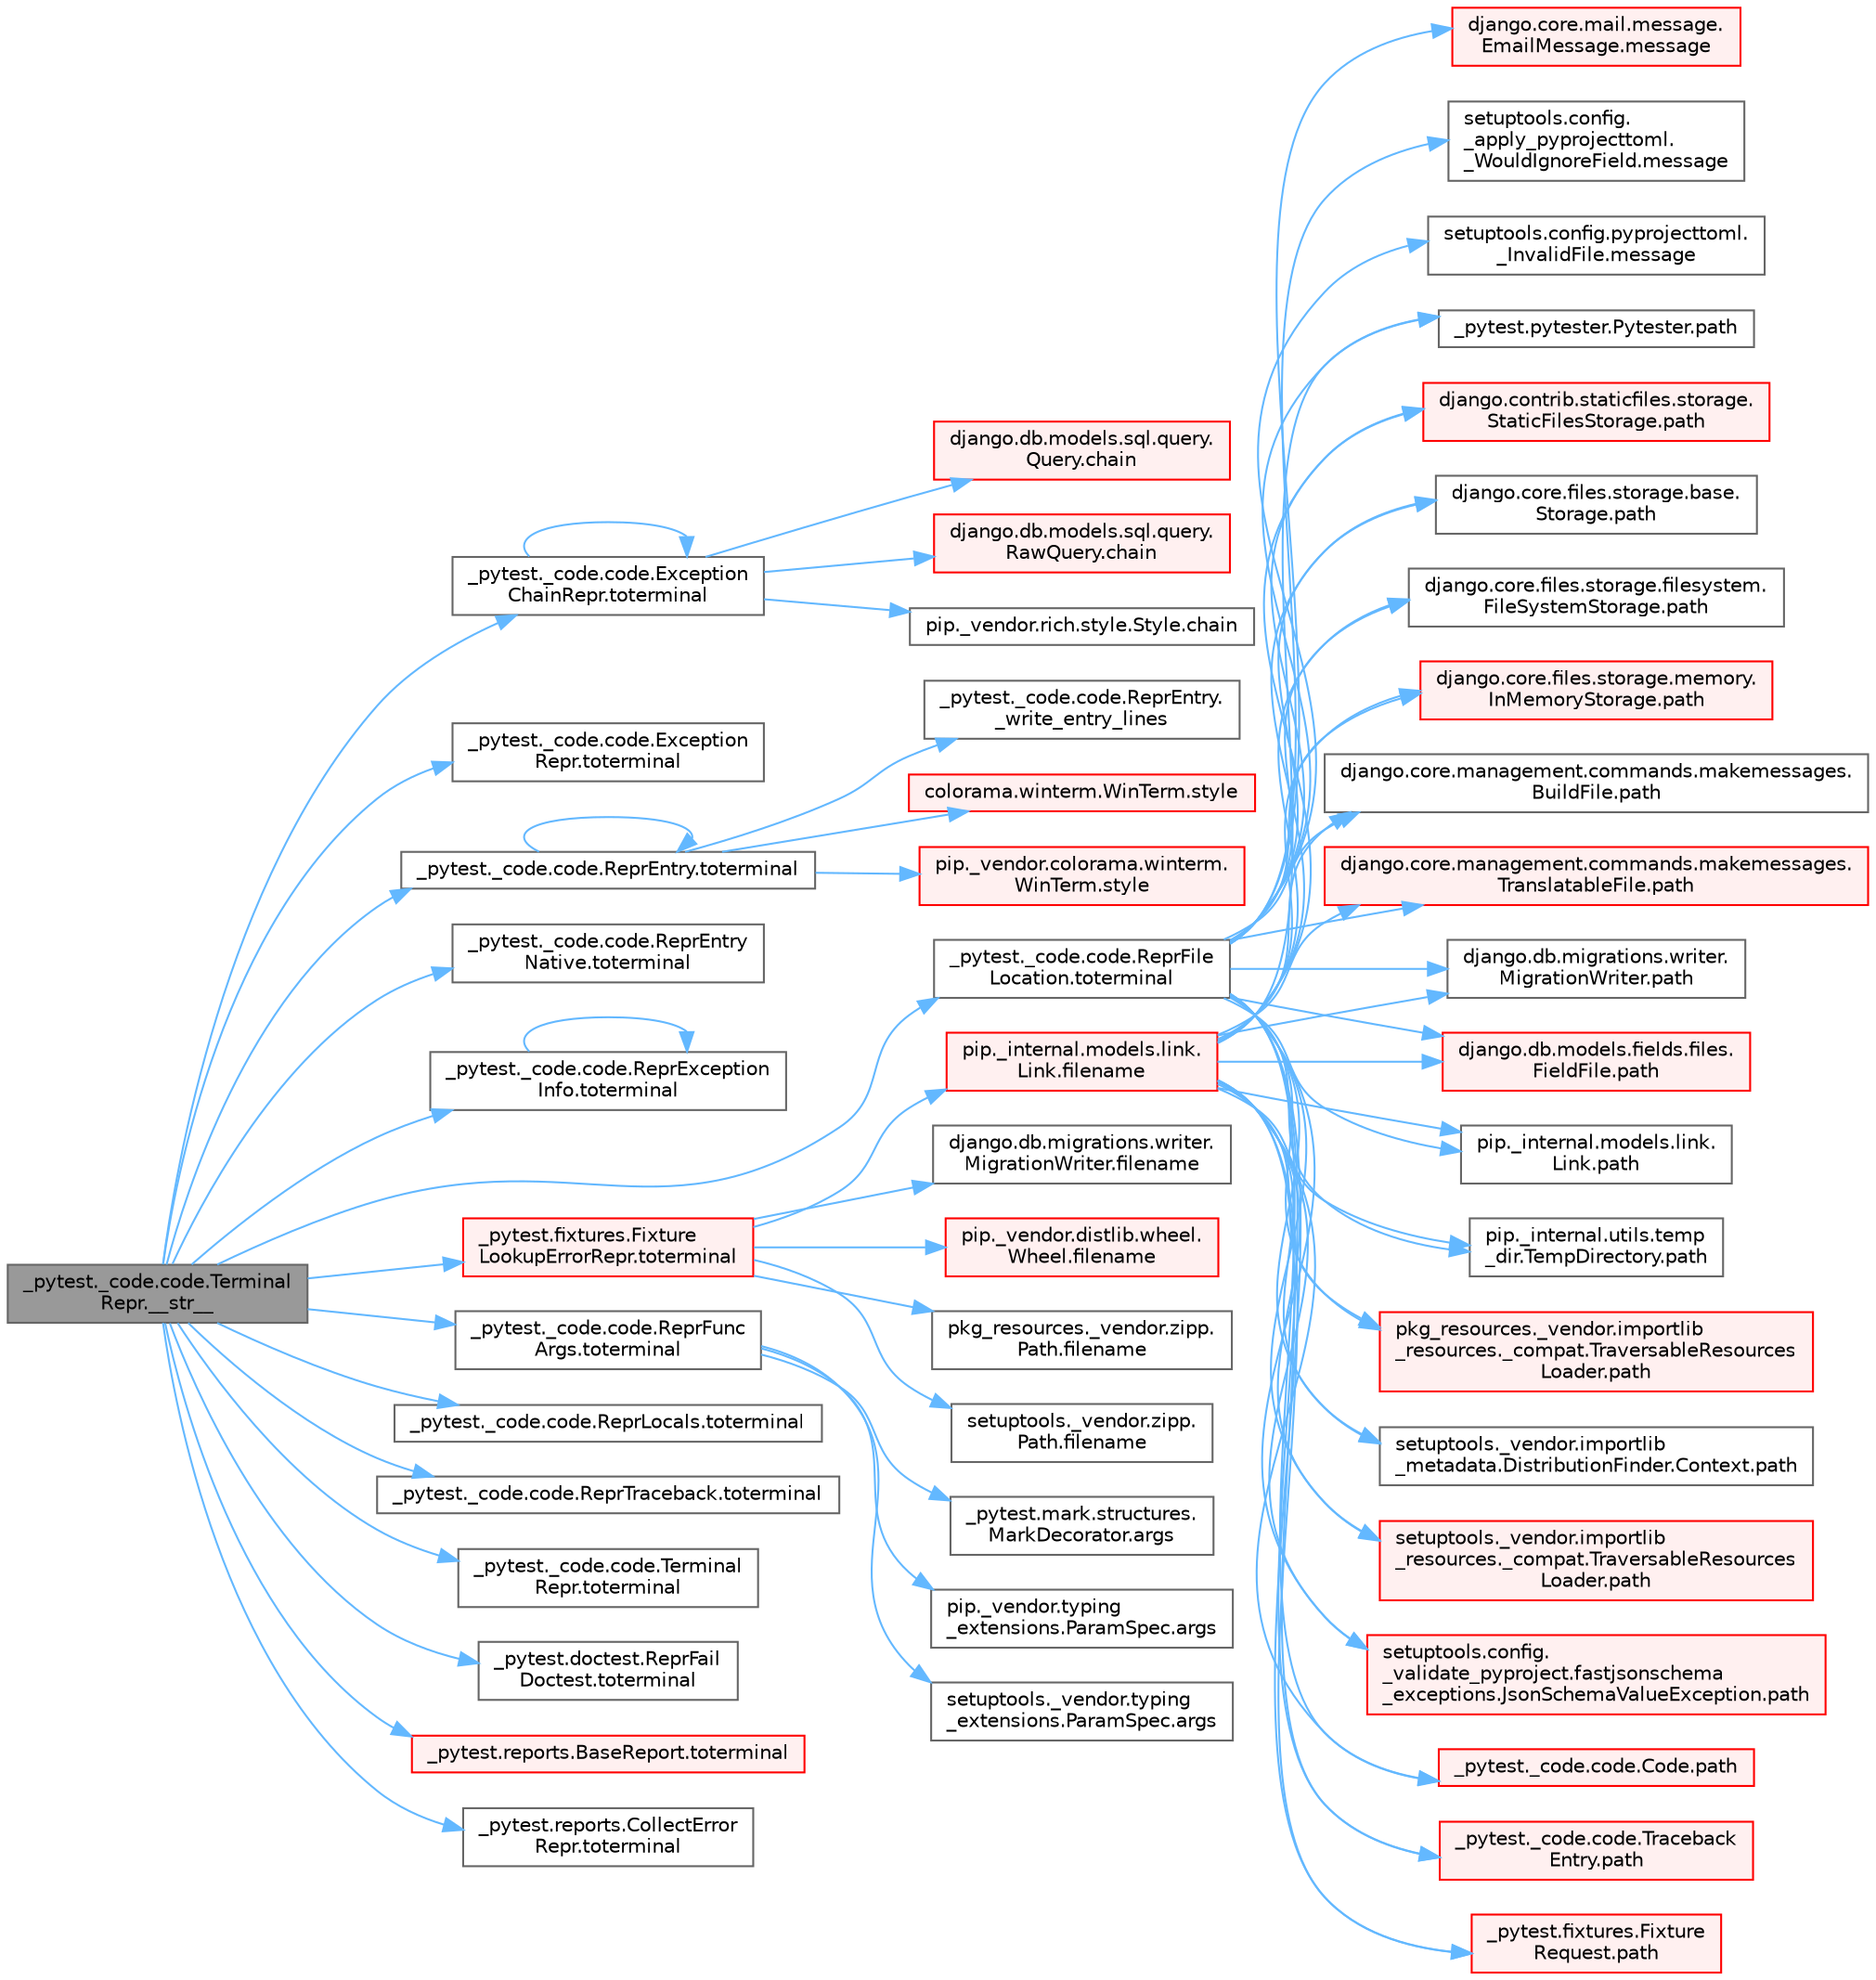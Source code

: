digraph "_pytest._code.code.TerminalRepr.__str__"
{
 // LATEX_PDF_SIZE
  bgcolor="transparent";
  edge [fontname=Helvetica,fontsize=10,labelfontname=Helvetica,labelfontsize=10];
  node [fontname=Helvetica,fontsize=10,shape=box,height=0.2,width=0.4];
  rankdir="LR";
  Node1 [id="Node000001",label="_pytest._code.code.Terminal\lRepr.__str__",height=0.2,width=0.4,color="gray40", fillcolor="grey60", style="filled", fontcolor="black",tooltip=" "];
  Node1 -> Node2 [id="edge1_Node000001_Node000002",color="steelblue1",style="solid",tooltip=" "];
  Node2 [id="Node000002",label="_pytest._code.code.Exception\lChainRepr.toterminal",height=0.2,width=0.4,color="grey40", fillcolor="white", style="filled",URL="$class__pytest_1_1__code_1_1code_1_1_exception_chain_repr.html#a595b08b3e37ea5f0a64f38a3d557f389",tooltip=" "];
  Node2 -> Node3 [id="edge2_Node000002_Node000003",color="steelblue1",style="solid",tooltip=" "];
  Node3 [id="Node000003",label="django.db.models.sql.query.\lQuery.chain",height=0.2,width=0.4,color="red", fillcolor="#FFF0F0", style="filled",URL="$classdjango_1_1db_1_1models_1_1sql_1_1query_1_1_query.html#aa3fe5320676d05bc24bd69dcfc785a8f",tooltip=" "];
  Node2 -> Node4528 [id="edge3_Node000002_Node004528",color="steelblue1",style="solid",tooltip=" "];
  Node4528 [id="Node004528",label="django.db.models.sql.query.\lRawQuery.chain",height=0.2,width=0.4,color="red", fillcolor="#FFF0F0", style="filled",URL="$classdjango_1_1db_1_1models_1_1sql_1_1query_1_1_raw_query.html#a7fe9f8502e3420c0378f6edce01aa68b",tooltip=" "];
  Node2 -> Node4529 [id="edge4_Node000002_Node004529",color="steelblue1",style="solid",tooltip=" "];
  Node4529 [id="Node004529",label="pip._vendor.rich.style.Style.chain",height=0.2,width=0.4,color="grey40", fillcolor="white", style="filled",URL="$classpip_1_1__vendor_1_1rich_1_1style_1_1_style.html#a4d6bea6418f743ea92eaa62443a16349",tooltip=" "];
  Node2 -> Node2 [id="edge5_Node000002_Node000002",color="steelblue1",style="solid",tooltip=" "];
  Node1 -> Node4530 [id="edge6_Node000001_Node004530",color="steelblue1",style="solid",tooltip=" "];
  Node4530 [id="Node004530",label="_pytest._code.code.Exception\lRepr.toterminal",height=0.2,width=0.4,color="grey40", fillcolor="white", style="filled",URL="$class__pytest_1_1__code_1_1code_1_1_exception_repr.html#ac1aed6e000876c9cadeaaf6a6cacc446",tooltip=" "];
  Node1 -> Node4531 [id="edge7_Node000001_Node004531",color="steelblue1",style="solid",tooltip=" "];
  Node4531 [id="Node004531",label="_pytest._code.code.ReprEntry.toterminal",height=0.2,width=0.4,color="grey40", fillcolor="white", style="filled",URL="$class__pytest_1_1__code_1_1code_1_1_repr_entry.html#ac79ee61032d07453fbb52e4de2db9997",tooltip=" "];
  Node4531 -> Node4532 [id="edge8_Node004531_Node004532",color="steelblue1",style="solid",tooltip=" "];
  Node4532 [id="Node004532",label="_pytest._code.code.ReprEntry.\l_write_entry_lines",height=0.2,width=0.4,color="grey40", fillcolor="white", style="filled",URL="$class__pytest_1_1__code_1_1code_1_1_repr_entry.html#a28e2f76e464e35d76f304926a3d03cbf",tooltip=" "];
  Node4531 -> Node286 [id="edge9_Node004531_Node000286",color="steelblue1",style="solid",tooltip=" "];
  Node286 [id="Node000286",label="colorama.winterm.WinTerm.style",height=0.2,width=0.4,color="red", fillcolor="#FFF0F0", style="filled",URL="$classcolorama_1_1winterm_1_1_win_term.html#a506343ed97737721f4046d5e741a8b2c",tooltip=" "];
  Node4531 -> Node291 [id="edge10_Node004531_Node000291",color="steelblue1",style="solid",tooltip=" "];
  Node291 [id="Node000291",label="pip._vendor.colorama.winterm.\lWinTerm.style",height=0.2,width=0.4,color="red", fillcolor="#FFF0F0", style="filled",URL="$classpip_1_1__vendor_1_1colorama_1_1winterm_1_1_win_term.html#a942dc25f8c2ec982d2ff799ec02ec593",tooltip=" "];
  Node4531 -> Node4531 [id="edge11_Node004531_Node004531",color="steelblue1",style="solid",tooltip=" "];
  Node1 -> Node4533 [id="edge12_Node000001_Node004533",color="steelblue1",style="solid",tooltip=" "];
  Node4533 [id="Node004533",label="_pytest._code.code.ReprEntry\lNative.toterminal",height=0.2,width=0.4,color="grey40", fillcolor="white", style="filled",URL="$class__pytest_1_1__code_1_1code_1_1_repr_entry_native.html#a43a202d2aac1b20d2187983b4667f42b",tooltip=" "];
  Node1 -> Node4534 [id="edge13_Node000001_Node004534",color="steelblue1",style="solid",tooltip=" "];
  Node4534 [id="Node004534",label="_pytest._code.code.ReprException\lInfo.toterminal",height=0.2,width=0.4,color="grey40", fillcolor="white", style="filled",URL="$class__pytest_1_1__code_1_1code_1_1_repr_exception_info.html#abbeda511d7e085d7f7afc70cdeae684b",tooltip=" "];
  Node4534 -> Node4534 [id="edge14_Node004534_Node004534",color="steelblue1",style="solid",tooltip=" "];
  Node1 -> Node4535 [id="edge15_Node000001_Node004535",color="steelblue1",style="solid",tooltip=" "];
  Node4535 [id="Node004535",label="_pytest._code.code.ReprFile\lLocation.toterminal",height=0.2,width=0.4,color="grey40", fillcolor="white", style="filled",URL="$class__pytest_1_1__code_1_1code_1_1_repr_file_location.html#a24c0b41aff9ce336d0e7b48d95f782ee",tooltip=" "];
  Node4535 -> Node2040 [id="edge16_Node004535_Node002040",color="steelblue1",style="solid",tooltip=" "];
  Node2040 [id="Node002040",label="django.core.mail.message.\lEmailMessage.message",height=0.2,width=0.4,color="red", fillcolor="#FFF0F0", style="filled",URL="$classdjango_1_1core_1_1mail_1_1message_1_1_email_message.html#abb0f7b60b3f05b0d374e0d91fc1aa42e",tooltip=" "];
  Node4535 -> Node2056 [id="edge17_Node004535_Node002056",color="steelblue1",style="solid",tooltip=" "];
  Node2056 [id="Node002056",label="setuptools.config.\l_apply_pyprojecttoml.\l_WouldIgnoreField.message",height=0.2,width=0.4,color="grey40", fillcolor="white", style="filled",URL="$classsetuptools_1_1config_1_1__apply__pyprojecttoml_1_1___would_ignore_field.html#a13c1153a032ef35111d6472bbb22dcca",tooltip=" "];
  Node4535 -> Node2057 [id="edge18_Node004535_Node002057",color="steelblue1",style="solid",tooltip=" "];
  Node2057 [id="Node002057",label="setuptools.config.pyprojecttoml.\l_InvalidFile.message",height=0.2,width=0.4,color="grey40", fillcolor="white", style="filled",URL="$classsetuptools_1_1config_1_1pyprojecttoml_1_1___invalid_file.html#a398e369e4a13ceb94b9688aa81173c90",tooltip=" "];
  Node4535 -> Node432 [id="edge19_Node004535_Node000432",color="steelblue1",style="solid",tooltip=" "];
  Node432 [id="Node000432",label="_pytest._code.code.Code.path",height=0.2,width=0.4,color="red", fillcolor="#FFF0F0", style="filled",URL="$class__pytest_1_1__code_1_1code_1_1_code.html#a1dae55e90750fe77c7517f806a14d864",tooltip=" "];
  Node4535 -> Node433 [id="edge20_Node004535_Node000433",color="steelblue1",style="solid",tooltip=" "];
  Node433 [id="Node000433",label="_pytest._code.code.Traceback\lEntry.path",height=0.2,width=0.4,color="red", fillcolor="#FFF0F0", style="filled",URL="$class__pytest_1_1__code_1_1code_1_1_traceback_entry.html#a5a88b9ae4623733566450a9e7d8387c0",tooltip=" "];
  Node4535 -> Node434 [id="edge21_Node004535_Node000434",color="steelblue1",style="solid",tooltip=" "];
  Node434 [id="Node000434",label="_pytest.fixtures.Fixture\lRequest.path",height=0.2,width=0.4,color="red", fillcolor="#FFF0F0", style="filled",URL="$class__pytest_1_1fixtures_1_1_fixture_request.html#a6f6db59812d121b54cd67d5e434e1451",tooltip=" "];
  Node4535 -> Node440 [id="edge22_Node004535_Node000440",color="steelblue1",style="solid",tooltip=" "];
  Node440 [id="Node000440",label="_pytest.pytester.Pytester.path",height=0.2,width=0.4,color="grey40", fillcolor="white", style="filled",URL="$class__pytest_1_1pytester_1_1_pytester.html#a403c804f74a87f5e5705774fa896cc1f",tooltip=" "];
  Node4535 -> Node441 [id="edge23_Node004535_Node000441",color="steelblue1",style="solid",tooltip=" "];
  Node441 [id="Node000441",label="django.contrib.staticfiles.storage.\lStaticFilesStorage.path",height=0.2,width=0.4,color="red", fillcolor="#FFF0F0", style="filled",URL="$classdjango_1_1contrib_1_1staticfiles_1_1storage_1_1_static_files_storage.html#a4e96cc92fbde7423d1b74f3a50fc0bf6",tooltip=" "];
  Node4535 -> Node585 [id="edge24_Node004535_Node000585",color="steelblue1",style="solid",tooltip=" "];
  Node585 [id="Node000585",label="django.core.files.storage.base.\lStorage.path",height=0.2,width=0.4,color="grey40", fillcolor="white", style="filled",URL="$classdjango_1_1core_1_1files_1_1storage_1_1base_1_1_storage.html#a9be8d49a55131dbbab2c5fd57f7e772c",tooltip=" "];
  Node4535 -> Node586 [id="edge25_Node004535_Node000586",color="steelblue1",style="solid",tooltip=" "];
  Node586 [id="Node000586",label="django.core.files.storage.filesystem.\lFileSystemStorage.path",height=0.2,width=0.4,color="grey40", fillcolor="white", style="filled",URL="$classdjango_1_1core_1_1files_1_1storage_1_1filesystem_1_1_file_system_storage.html#abf8a7e88eedec3e1b2ea965cc0858d17",tooltip=" "];
  Node4535 -> Node587 [id="edge26_Node004535_Node000587",color="steelblue1",style="solid",tooltip=" "];
  Node587 [id="Node000587",label="django.core.files.storage.memory.\lInMemoryStorage.path",height=0.2,width=0.4,color="red", fillcolor="#FFF0F0", style="filled",URL="$classdjango_1_1core_1_1files_1_1storage_1_1memory_1_1_in_memory_storage.html#a466c8e28fd11839318d2e4454b8ef89f",tooltip=" "];
  Node4535 -> Node591 [id="edge27_Node004535_Node000591",color="steelblue1",style="solid",tooltip=" "];
  Node591 [id="Node000591",label="django.core.management.commands.makemessages.\lBuildFile.path",height=0.2,width=0.4,color="grey40", fillcolor="white", style="filled",URL="$classdjango_1_1core_1_1management_1_1commands_1_1makemessages_1_1_build_file.html#ac06388718e902543bc00a7c6565105fc",tooltip=" "];
  Node4535 -> Node592 [id="edge28_Node004535_Node000592",color="steelblue1",style="solid",tooltip=" "];
  Node592 [id="Node000592",label="django.core.management.commands.makemessages.\lTranslatableFile.path",height=0.2,width=0.4,color="red", fillcolor="#FFF0F0", style="filled",URL="$classdjango_1_1core_1_1management_1_1commands_1_1makemessages_1_1_translatable_file.html#ad851d5e6b8a65f5915ccfd4a30fb8026",tooltip=" "];
  Node4535 -> Node593 [id="edge29_Node004535_Node000593",color="steelblue1",style="solid",tooltip=" "];
  Node593 [id="Node000593",label="django.db.migrations.writer.\lMigrationWriter.path",height=0.2,width=0.4,color="grey40", fillcolor="white", style="filled",URL="$classdjango_1_1db_1_1migrations_1_1writer_1_1_migration_writer.html#a45469d67e8f80996c982470d36136184",tooltip=" "];
  Node4535 -> Node594 [id="edge30_Node004535_Node000594",color="steelblue1",style="solid",tooltip=" "];
  Node594 [id="Node000594",label="django.db.models.fields.files.\lFieldFile.path",height=0.2,width=0.4,color="red", fillcolor="#FFF0F0", style="filled",URL="$classdjango_1_1db_1_1models_1_1fields_1_1files_1_1_field_file.html#ae91c4ed0643fb9bd8959d0db8eb44f80",tooltip=" "];
  Node4535 -> Node1161 [id="edge31_Node004535_Node001161",color="steelblue1",style="solid",tooltip=" "];
  Node1161 [id="Node001161",label="pip._internal.models.link.\lLink.path",height=0.2,width=0.4,color="grey40", fillcolor="white", style="filled",URL="$classpip_1_1__internal_1_1models_1_1link_1_1_link.html#a30f454216dcb615e3ed986238490f180",tooltip=" "];
  Node4535 -> Node1162 [id="edge32_Node004535_Node001162",color="steelblue1",style="solid",tooltip=" "];
  Node1162 [id="Node001162",label="pip._internal.utils.temp\l_dir.TempDirectory.path",height=0.2,width=0.4,color="grey40", fillcolor="white", style="filled",URL="$classpip_1_1__internal_1_1utils_1_1temp__dir_1_1_temp_directory.html#afe6b2d95c070c6570957de5696ff3a6e",tooltip=" "];
  Node4535 -> Node1163 [id="edge33_Node004535_Node001163",color="steelblue1",style="solid",tooltip=" "];
  Node1163 [id="Node001163",label="pkg_resources._vendor.importlib\l_resources._compat.TraversableResources\lLoader.path",height=0.2,width=0.4,color="red", fillcolor="#FFF0F0", style="filled",URL="$classpkg__resources_1_1__vendor_1_1importlib__resources_1_1__compat_1_1_traversable_resources_loader.html#acfc17872a53cbe02f6c34eda2bb162f2",tooltip=" "];
  Node4535 -> Node1165 [id="edge34_Node004535_Node001165",color="steelblue1",style="solid",tooltip=" "];
  Node1165 [id="Node001165",label="setuptools._vendor.importlib\l_metadata.DistributionFinder.Context.path",height=0.2,width=0.4,color="grey40", fillcolor="white", style="filled",URL="$classsetuptools_1_1__vendor_1_1importlib__metadata_1_1_distribution_finder_1_1_context.html#a84a429ddce40738ea5c0edb53799ee8d",tooltip=" "];
  Node4535 -> Node1166 [id="edge35_Node004535_Node001166",color="steelblue1",style="solid",tooltip=" "];
  Node1166 [id="Node001166",label="setuptools._vendor.importlib\l_resources._compat.TraversableResources\lLoader.path",height=0.2,width=0.4,color="red", fillcolor="#FFF0F0", style="filled",URL="$classsetuptools_1_1__vendor_1_1importlib__resources_1_1__compat_1_1_traversable_resources_loader.html#a9b9cf5b6723d48f7a779b6ae71d53699",tooltip=" "];
  Node4535 -> Node1167 [id="edge36_Node004535_Node001167",color="steelblue1",style="solid",tooltip=" "];
  Node1167 [id="Node001167",label="setuptools.config.\l_validate_pyproject.fastjsonschema\l_exceptions.JsonSchemaValueException.path",height=0.2,width=0.4,color="red", fillcolor="#FFF0F0", style="filled",URL="$classsetuptools_1_1config_1_1__validate__pyproject_1_1fastjsonschema__exceptions_1_1_json_schema_value_exception.html#a59179b3d1dc16c7087530bbc10bcf857",tooltip=" "];
  Node1 -> Node4536 [id="edge37_Node000001_Node004536",color="steelblue1",style="solid",tooltip=" "];
  Node4536 [id="Node004536",label="_pytest._code.code.ReprFunc\lArgs.toterminal",height=0.2,width=0.4,color="grey40", fillcolor="white", style="filled",URL="$class__pytest_1_1__code_1_1code_1_1_repr_func_args.html#aaae7cf371f090dea9355761e6a768c4d",tooltip=" "];
  Node4536 -> Node399 [id="edge38_Node004536_Node000399",color="steelblue1",style="solid",tooltip=" "];
  Node399 [id="Node000399",label="_pytest.mark.structures.\lMarkDecorator.args",height=0.2,width=0.4,color="grey40", fillcolor="white", style="filled",URL="$class__pytest_1_1mark_1_1structures_1_1_mark_decorator.html#ab4999c45eec5ddbd26d29a7b58faca6b",tooltip=" "];
  Node4536 -> Node400 [id="edge39_Node004536_Node000400",color="steelblue1",style="solid",tooltip=" "];
  Node400 [id="Node000400",label="pip._vendor.typing\l_extensions.ParamSpec.args",height=0.2,width=0.4,color="grey40", fillcolor="white", style="filled",URL="$classpip_1_1__vendor_1_1typing__extensions_1_1_param_spec.html#af9c011d670deaf40c04ee9c1ae53259f",tooltip=" "];
  Node4536 -> Node401 [id="edge40_Node004536_Node000401",color="steelblue1",style="solid",tooltip=" "];
  Node401 [id="Node000401",label="setuptools._vendor.typing\l_extensions.ParamSpec.args",height=0.2,width=0.4,color="grey40", fillcolor="white", style="filled",URL="$classsetuptools_1_1__vendor_1_1typing__extensions_1_1_param_spec.html#ad62e4977155f8ecf52e51dd5377d451c",tooltip=" "];
  Node1 -> Node4537 [id="edge41_Node000001_Node004537",color="steelblue1",style="solid",tooltip=" "];
  Node4537 [id="Node004537",label="_pytest._code.code.ReprLocals.toterminal",height=0.2,width=0.4,color="grey40", fillcolor="white", style="filled",URL="$class__pytest_1_1__code_1_1code_1_1_repr_locals.html#a6ebe2f5ef978c2455599bae05966e4ea",tooltip=" "];
  Node1 -> Node4538 [id="edge42_Node000001_Node004538",color="steelblue1",style="solid",tooltip=" "];
  Node4538 [id="Node004538",label="_pytest._code.code.ReprTraceback.toterminal",height=0.2,width=0.4,color="grey40", fillcolor="white", style="filled",URL="$class__pytest_1_1__code_1_1code_1_1_repr_traceback.html#a7e6297827f6185ed35eacc0ea00acdff",tooltip=" "];
  Node1 -> Node4539 [id="edge43_Node000001_Node004539",color="steelblue1",style="solid",tooltip=" "];
  Node4539 [id="Node004539",label="_pytest._code.code.Terminal\lRepr.toterminal",height=0.2,width=0.4,color="grey40", fillcolor="white", style="filled",URL="$class__pytest_1_1__code_1_1code_1_1_terminal_repr.html#ab7bb0992d7fc93be6f667676d4a8065a",tooltip=" "];
  Node1 -> Node4540 [id="edge44_Node000001_Node004540",color="steelblue1",style="solid",tooltip=" "];
  Node4540 [id="Node004540",label="_pytest.doctest.ReprFail\lDoctest.toterminal",height=0.2,width=0.4,color="grey40", fillcolor="white", style="filled",URL="$class__pytest_1_1doctest_1_1_repr_fail_doctest.html#abe9f00f38ed34ae9247003f0d04ed463",tooltip=" "];
  Node1 -> Node4541 [id="edge45_Node000001_Node004541",color="steelblue1",style="solid",tooltip=" "];
  Node4541 [id="Node004541",label="_pytest.fixtures.Fixture\lLookupErrorRepr.toterminal",height=0.2,width=0.4,color="red", fillcolor="#FFF0F0", style="filled",URL="$class__pytest_1_1fixtures_1_1_fixture_lookup_error_repr.html#a5efab5f6049a3b6c30850794a14c7923",tooltip=" "];
  Node4541 -> Node581 [id="edge46_Node004541_Node000581",color="steelblue1",style="solid",tooltip=" "];
  Node581 [id="Node000581",label="django.db.migrations.writer.\lMigrationWriter.filename",height=0.2,width=0.4,color="grey40", fillcolor="white", style="filled",URL="$classdjango_1_1db_1_1migrations_1_1writer_1_1_migration_writer.html#ae24480c1739a3664d744483f682558f6",tooltip=" "];
  Node4541 -> Node582 [id="edge47_Node004541_Node000582",color="steelblue1",style="solid",tooltip=" "];
  Node582 [id="Node000582",label="pip._internal.models.link.\lLink.filename",height=0.2,width=0.4,color="red", fillcolor="#FFF0F0", style="filled",URL="$classpip_1_1__internal_1_1models_1_1link_1_1_link.html#a5fb02f5a5a42909c89a18745b74cf998",tooltip=" "];
  Node582 -> Node432 [id="edge48_Node000582_Node000432",color="steelblue1",style="solid",tooltip=" "];
  Node582 -> Node433 [id="edge49_Node000582_Node000433",color="steelblue1",style="solid",tooltip=" "];
  Node582 -> Node434 [id="edge50_Node000582_Node000434",color="steelblue1",style="solid",tooltip=" "];
  Node582 -> Node440 [id="edge51_Node000582_Node000440",color="steelblue1",style="solid",tooltip=" "];
  Node582 -> Node441 [id="edge52_Node000582_Node000441",color="steelblue1",style="solid",tooltip=" "];
  Node582 -> Node585 [id="edge53_Node000582_Node000585",color="steelblue1",style="solid",tooltip=" "];
  Node582 -> Node586 [id="edge54_Node000582_Node000586",color="steelblue1",style="solid",tooltip=" "];
  Node582 -> Node587 [id="edge55_Node000582_Node000587",color="steelblue1",style="solid",tooltip=" "];
  Node582 -> Node591 [id="edge56_Node000582_Node000591",color="steelblue1",style="solid",tooltip=" "];
  Node582 -> Node592 [id="edge57_Node000582_Node000592",color="steelblue1",style="solid",tooltip=" "];
  Node582 -> Node593 [id="edge58_Node000582_Node000593",color="steelblue1",style="solid",tooltip=" "];
  Node582 -> Node594 [id="edge59_Node000582_Node000594",color="steelblue1",style="solid",tooltip=" "];
  Node582 -> Node1161 [id="edge60_Node000582_Node001161",color="steelblue1",style="solid",tooltip=" "];
  Node582 -> Node1162 [id="edge61_Node000582_Node001162",color="steelblue1",style="solid",tooltip=" "];
  Node582 -> Node1163 [id="edge62_Node000582_Node001163",color="steelblue1",style="solid",tooltip=" "];
  Node582 -> Node1165 [id="edge63_Node000582_Node001165",color="steelblue1",style="solid",tooltip=" "];
  Node582 -> Node1166 [id="edge64_Node000582_Node001166",color="steelblue1",style="solid",tooltip=" "];
  Node582 -> Node1167 [id="edge65_Node000582_Node001167",color="steelblue1",style="solid",tooltip=" "];
  Node4541 -> Node1004 [id="edge66_Node004541_Node001004",color="steelblue1",style="solid",tooltip=" "];
  Node1004 [id="Node001004",label="pip._vendor.distlib.wheel.\lWheel.filename",height=0.2,width=0.4,color="red", fillcolor="#FFF0F0", style="filled",URL="$classpip_1_1__vendor_1_1distlib_1_1wheel_1_1_wheel.html#a396687a6caff7584126f2dec111900fd",tooltip=" "];
  Node4541 -> Node1010 [id="edge67_Node004541_Node001010",color="steelblue1",style="solid",tooltip=" "];
  Node1010 [id="Node001010",label="pkg_resources._vendor.zipp.\lPath.filename",height=0.2,width=0.4,color="grey40", fillcolor="white", style="filled",URL="$classpkg__resources_1_1__vendor_1_1zipp_1_1_path.html#a364eea0ac8419e712d546d032dd6cd86",tooltip=" "];
  Node4541 -> Node1011 [id="edge68_Node004541_Node001011",color="steelblue1",style="solid",tooltip=" "];
  Node1011 [id="Node001011",label="setuptools._vendor.zipp.\lPath.filename",height=0.2,width=0.4,color="grey40", fillcolor="white", style="filled",URL="$classsetuptools_1_1__vendor_1_1zipp_1_1_path.html#a79fd7191e6fedef64bfc8367ffb48472",tooltip=" "];
  Node1 -> Node4543 [id="edge69_Node000001_Node004543",color="steelblue1",style="solid",tooltip=" "];
  Node4543 [id="Node004543",label="_pytest.reports.BaseReport.toterminal",height=0.2,width=0.4,color="red", fillcolor="#FFF0F0", style="filled",URL="$class__pytest_1_1reports_1_1_base_report.html#abaf8662ade1b66885f20565d1f827730",tooltip=" "];
  Node1 -> Node4545 [id="edge70_Node000001_Node004545",color="steelblue1",style="solid",tooltip=" "];
  Node4545 [id="Node004545",label="_pytest.reports.CollectError\lRepr.toterminal",height=0.2,width=0.4,color="grey40", fillcolor="white", style="filled",URL="$class__pytest_1_1reports_1_1_collect_error_repr.html#abd2125ec61c784c99dbfbd549f870bc6",tooltip=" "];
}
